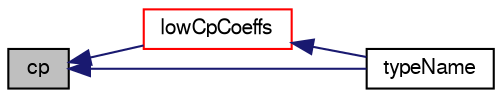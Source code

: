 digraph "cp"
{
  bgcolor="transparent";
  edge [fontname="FreeSans",fontsize="10",labelfontname="FreeSans",labelfontsize="10"];
  node [fontname="FreeSans",fontsize="10",shape=record];
  rankdir="LR";
  Node192 [label="cp",height=0.2,width=0.4,color="black", fillcolor="grey75", style="filled", fontcolor="black"];
  Node192 -> Node193 [dir="back",color="midnightblue",fontsize="10",style="solid",fontname="FreeSans"];
  Node193 [label="lowCpCoeffs",height=0.2,width=0.4,color="red",URL="$a30378.html#ada11db8461ee2f05edcb74a1de83cf68",tooltip="Return const access to the low temperature poly coefficients. "];
  Node193 -> Node195 [dir="back",color="midnightblue",fontsize="10",style="solid",fontname="FreeSans"];
  Node195 [label="typeName",height=0.2,width=0.4,color="black",URL="$a30378.html#a561f535eabff4d94fd999c48df4443bd",tooltip="Return the instantiated type name. "];
  Node192 -> Node195 [dir="back",color="midnightblue",fontsize="10",style="solid",fontname="FreeSans"];
}
